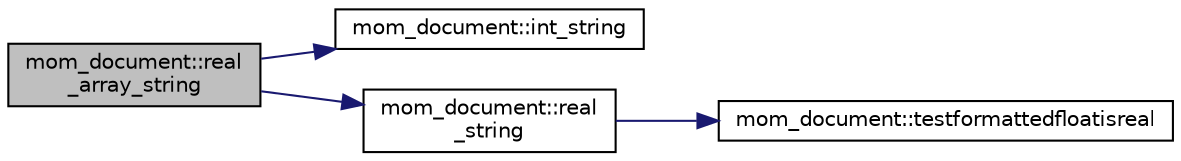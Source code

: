 digraph "mom_document::real_array_string"
{
 // INTERACTIVE_SVG=YES
 // LATEX_PDF_SIZE
  edge [fontname="Helvetica",fontsize="10",labelfontname="Helvetica",labelfontsize="10"];
  node [fontname="Helvetica",fontsize="10",shape=record];
  rankdir="LR";
  Node1 [label="mom_document::real\l_array_string",height=0.2,width=0.4,color="black", fillcolor="grey75", style="filled", fontcolor="black",tooltip="Returns a character string of a comma-separated, compact formatted, reals e.g. \"1...."];
  Node1 -> Node2 [color="midnightblue",fontsize="10",style="solid",fontname="Helvetica"];
  Node2 [label="mom_document::int_string",height=0.2,width=0.4,color="black", fillcolor="white", style="filled",URL="$namespacemom__document.html#a546c1393f07adc49a43fe5f6af171730",tooltip="This function returns a string with an integer formatted like '(I)'."];
  Node1 -> Node3 [color="midnightblue",fontsize="10",style="solid",fontname="Helvetica"];
  Node3 [label="mom_document::real\l_string",height=0.2,width=0.4,color="black", fillcolor="white", style="filled",URL="$namespacemom__document.html#a966b8926bf40ee436654a0048b2bf42a",tooltip="This function returns a string with a real formatted like '(G)'."];
  Node3 -> Node4 [color="midnightblue",fontsize="10",style="solid",fontname="Helvetica"];
  Node4 [label="mom_document::testformattedfloatisreal",height=0.2,width=0.4,color="black", fillcolor="white", style="filled",URL="$namespacemom__document.html#acbd7bf94c8e359a48ace95fe1f3d3bb4",tooltip="This function tests whether a real value is encoded in a string."];
}
